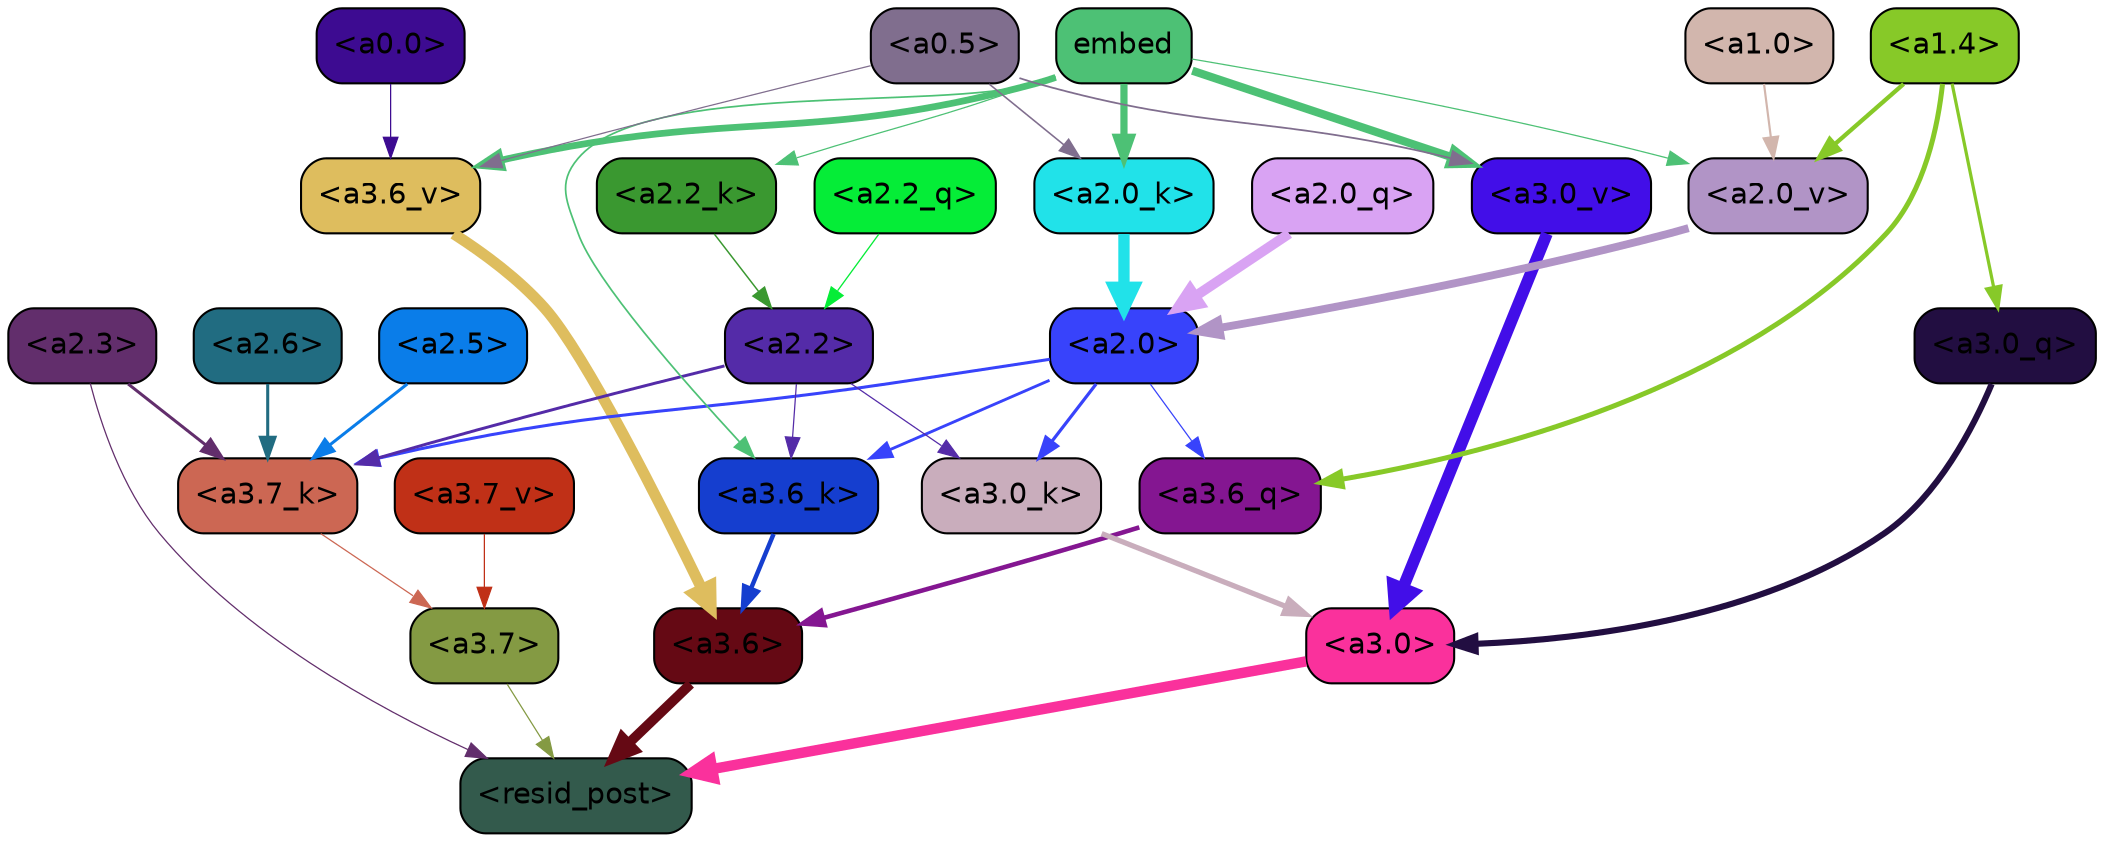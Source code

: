 strict digraph "" {
	graph [bgcolor=transparent,
		layout=dot,
		overlap=false,
		splines=true
	];
	"<a3.7>"	[color=black,
		fillcolor="#849a43",
		fontname=Helvetica,
		shape=box,
		style="filled, rounded"];
	"<resid_post>"	[color=black,
		fillcolor="#335a4c",
		fontname=Helvetica,
		shape=box,
		style="filled, rounded"];
	"<a3.7>" -> "<resid_post>"	[color="#849a43",
		penwidth=0.6];
	"<a3.6>"	[color=black,
		fillcolor="#650914",
		fontname=Helvetica,
		shape=box,
		style="filled, rounded"];
	"<a3.6>" -> "<resid_post>"	[color="#650914",
		penwidth=4.749041676521301];
	"<a3.0>"	[color=black,
		fillcolor="#fa319c",
		fontname=Helvetica,
		shape=box,
		style="filled, rounded"];
	"<a3.0>" -> "<resid_post>"	[color="#fa319c",
		penwidth=5.004215121269226];
	"<a2.3>"	[color=black,
		fillcolor="#622e6c",
		fontname=Helvetica,
		shape=box,
		style="filled, rounded"];
	"<a2.3>" -> "<resid_post>"	[color="#622e6c",
		penwidth=0.6];
	"<a3.7_k>"	[color=black,
		fillcolor="#cc6753",
		fontname=Helvetica,
		shape=box,
		style="filled, rounded"];
	"<a2.3>" -> "<a3.7_k>"	[color="#622e6c",
		penwidth=1.4559586644172668];
	"<a3.6_q>"	[color=black,
		fillcolor="#841691",
		fontname=Helvetica,
		shape=box,
		style="filled, rounded"];
	"<a3.6_q>" -> "<a3.6>"	[color="#841691",
		penwidth=2.199681341648102];
	"<a3.0_q>"	[color=black,
		fillcolor="#220e41",
		fontname=Helvetica,
		shape=box,
		style="filled, rounded"];
	"<a3.0_q>" -> "<a3.0>"	[color="#220e41",
		penwidth=2.9459195733070374];
	"<a3.7_k>" -> "<a3.7>"	[color="#cc6753",
		penwidth=0.6];
	"<a3.6_k>"	[color=black,
		fillcolor="#153ecf",
		fontname=Helvetica,
		shape=box,
		style="filled, rounded"];
	"<a3.6_k>" -> "<a3.6>"	[color="#153ecf",
		penwidth=2.13908451795578];
	"<a3.0_k>"	[color=black,
		fillcolor="#c9adbc",
		fontname=Helvetica,
		shape=box,
		style="filled, rounded"];
	"<a3.0_k>" -> "<a3.0>"	[color="#c9adbc",
		penwidth=2.520303964614868];
	"<a3.7_v>"	[color=black,
		fillcolor="#c03017",
		fontname=Helvetica,
		shape=box,
		style="filled, rounded"];
	"<a3.7_v>" -> "<a3.7>"	[color="#c03017",
		penwidth=0.6];
	"<a3.6_v>"	[color=black,
		fillcolor="#debd5e",
		fontname=Helvetica,
		shape=box,
		style="filled, rounded"];
	"<a3.6_v>" -> "<a3.6>"	[color="#debd5e",
		penwidth=5.297133803367615];
	"<a3.0_v>"	[color=black,
		fillcolor="#420ee8",
		fontname=Helvetica,
		shape=box,
		style="filled, rounded"];
	"<a3.0_v>" -> "<a3.0>"	[color="#420ee8",
		penwidth=5.680712580680847];
	"<a2.0>"	[color=black,
		fillcolor="#3843fb",
		fontname=Helvetica,
		shape=box,
		style="filled, rounded"];
	"<a2.0>" -> "<a3.6_q>"	[color="#3843fb",
		penwidth=0.6];
	"<a2.0>" -> "<a3.7_k>"	[color="#3843fb",
		penwidth=1.4582423567771912];
	"<a2.0>" -> "<a3.6_k>"	[color="#3843fb",
		penwidth=1.3792681694030762];
	"<a2.0>" -> "<a3.0_k>"	[color="#3843fb",
		penwidth=1.5433646440505981];
	"<a1.4>"	[color=black,
		fillcolor="#87c928",
		fontname=Helvetica,
		shape=box,
		style="filled, rounded"];
	"<a1.4>" -> "<a3.6_q>"	[color="#87c928",
		penwidth=2.407962203025818];
	"<a1.4>" -> "<a3.0_q>"	[color="#87c928",
		penwidth=1.5490156412124634];
	"<a2.0_v>"	[color=black,
		fillcolor="#b194c6",
		fontname=Helvetica,
		shape=box,
		style="filled, rounded"];
	"<a1.4>" -> "<a2.0_v>"	[color="#87c928",
		penwidth=2.058677911758423];
	"<a2.6>"	[color=black,
		fillcolor="#216c81",
		fontname=Helvetica,
		shape=box,
		style="filled, rounded"];
	"<a2.6>" -> "<a3.7_k>"	[color="#216c81",
		penwidth=1.468173325061798];
	"<a2.5>"	[color=black,
		fillcolor="#0a7de9",
		fontname=Helvetica,
		shape=box,
		style="filled, rounded"];
	"<a2.5>" -> "<a3.7_k>"	[color="#0a7de9",
		penwidth=1.457568109035492];
	"<a2.2>"	[color=black,
		fillcolor="#542ba8",
		fontname=Helvetica,
		shape=box,
		style="filled, rounded"];
	"<a2.2>" -> "<a3.7_k>"	[color="#542ba8",
		penwidth=1.4199435114860535];
	"<a2.2>" -> "<a3.6_k>"	[color="#542ba8",
		penwidth=0.6];
	"<a2.2>" -> "<a3.0_k>"	[color="#542ba8",
		penwidth=0.6];
	embed	[color=black,
		fillcolor="#4dc175",
		fontname=Helvetica,
		shape=box,
		style="filled, rounded"];
	embed -> "<a3.6_k>"	[color="#4dc175",
		penwidth=0.8273519277572632];
	embed -> "<a3.6_v>"	[color="#4dc175",
		penwidth=3.2414157912135124];
	embed -> "<a3.0_v>"	[color="#4dc175",
		penwidth=3.929257571697235];
	"<a2.2_k>"	[color=black,
		fillcolor="#3a9830",
		fontname=Helvetica,
		shape=box,
		style="filled, rounded"];
	embed -> "<a2.2_k>"	[color="#4dc175",
		penwidth=0.6];
	"<a2.0_k>"	[color=black,
		fillcolor="#21e2e9",
		fontname=Helvetica,
		shape=box,
		style="filled, rounded"];
	embed -> "<a2.0_k>"	[color="#4dc175",
		penwidth=3.4579111337661743];
	embed -> "<a2.0_v>"	[color="#4dc175",
		penwidth=0.6];
	"<a0.5>"	[color=black,
		fillcolor="#806e8e",
		fontname=Helvetica,
		shape=box,
		style="filled, rounded"];
	"<a0.5>" -> "<a3.6_v>"	[color="#806e8e",
		penwidth=0.6];
	"<a0.5>" -> "<a3.0_v>"	[color="#806e8e",
		penwidth=0.8535017371177673];
	"<a0.5>" -> "<a2.0_k>"	[color="#806e8e",
		penwidth=0.7646331787109375];
	"<a0.0>"	[color=black,
		fillcolor="#3d0b91",
		fontname=Helvetica,
		shape=box,
		style="filled, rounded"];
	"<a0.0>" -> "<a3.6_v>"	[color="#3d0b91",
		penwidth=0.6];
	"<a2.2_q>"	[color=black,
		fillcolor="#05ed37",
		fontname=Helvetica,
		shape=box,
		style="filled, rounded"];
	"<a2.2_q>" -> "<a2.2>"	[color="#05ed37",
		penwidth=0.6301735639572144];
	"<a2.0_q>"	[color=black,
		fillcolor="#d9a3f3",
		fontname=Helvetica,
		shape=box,
		style="filled, rounded"];
	"<a2.0_q>" -> "<a2.0>"	[color="#d9a3f3",
		penwidth=4.832814455032349];
	"<a2.2_k>" -> "<a2.2>"	[color="#3a9830",
		penwidth=0.7200896441936493];
	"<a2.0_k>" -> "<a2.0>"	[color="#21e2e9",
		penwidth=5.423068851232529];
	"<a2.0_v>" -> "<a2.0>"	[color="#b194c6",
		penwidth=3.7890332341194153];
	"<a1.0>"	[color=black,
		fillcolor="#d2b6ad",
		fontname=Helvetica,
		shape=box,
		style="filled, rounded"];
	"<a1.0>" -> "<a2.0_v>"	[color="#d2b6ad",
		penwidth=1.041085124015808];
}
